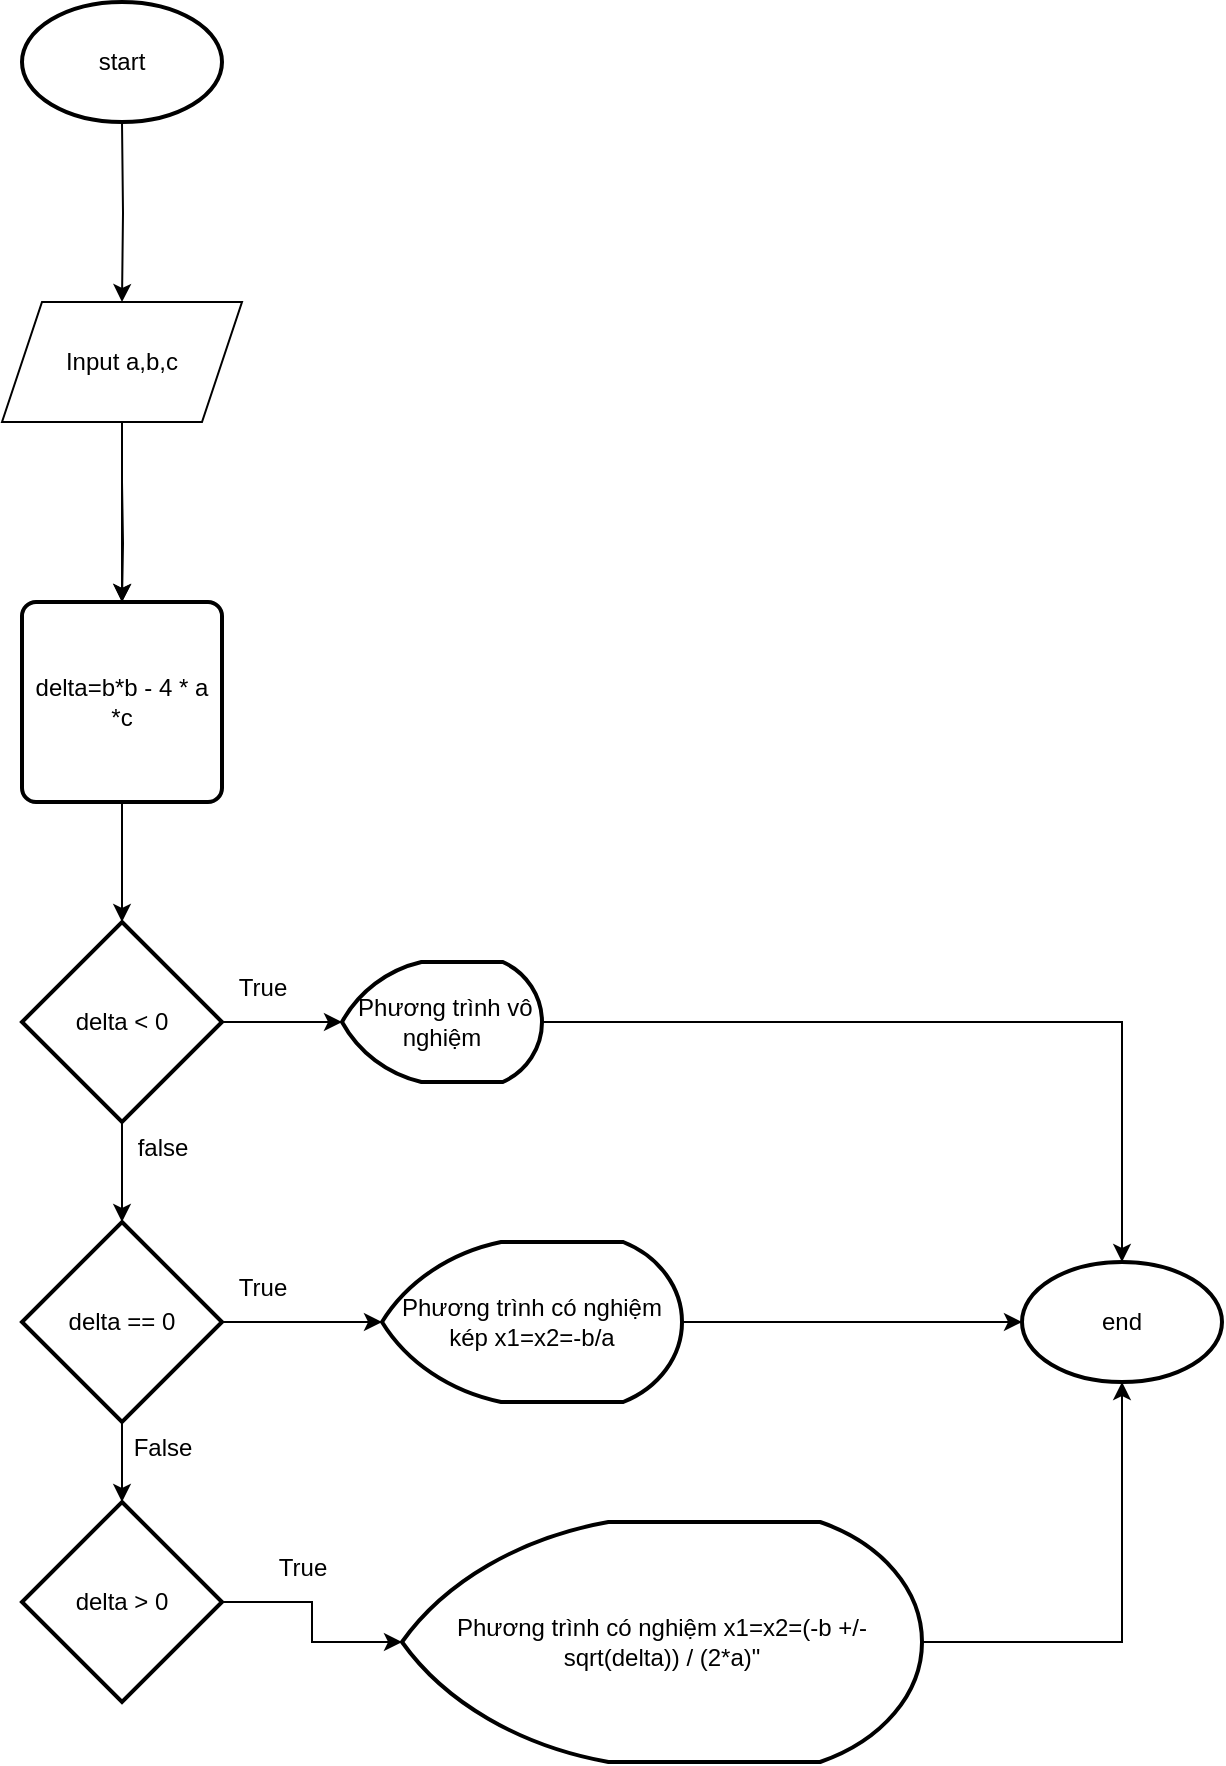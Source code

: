 <mxfile version="25.0.3">
  <diagram id="C5RBs43oDa-KdzZeNtuy" name="Page-1">
    <mxGraphModel dx="1009" dy="619" grid="1" gridSize="10" guides="1" tooltips="1" connect="1" arrows="1" fold="1" page="1" pageScale="1" pageWidth="827" pageHeight="1169" math="0" shadow="0">
      <root>
        <mxCell id="WIyWlLk6GJQsqaUBKTNV-0" />
        <mxCell id="WIyWlLk6GJQsqaUBKTNV-1" parent="WIyWlLk6GJQsqaUBKTNV-0" />
        <mxCell id="ICIlq7ei2oUqExQS0pTp-1" style="edgeStyle=orthogonalEdgeStyle;rounded=0;orthogonalLoop=1;jettySize=auto;html=1;entryX=0.5;entryY=0;entryDx=0;entryDy=0;" parent="WIyWlLk6GJQsqaUBKTNV-1" target="bHjJD3vWhbEjWp8vi1Ca-0" edge="1">
          <mxGeometry relative="1" as="geometry">
            <mxPoint x="140" y="200" as="targetPoint" />
            <mxPoint x="140" y="120" as="sourcePoint" />
          </mxGeometry>
        </mxCell>
        <mxCell id="ICIlq7ei2oUqExQS0pTp-3" style="edgeStyle=orthogonalEdgeStyle;rounded=0;orthogonalLoop=1;jettySize=auto;html=1;" parent="WIyWlLk6GJQsqaUBKTNV-1" target="ICIlq7ei2oUqExQS0pTp-4" edge="1">
          <mxGeometry relative="1" as="geometry">
            <mxPoint x="140" y="360" as="targetPoint" />
            <mxPoint x="140" y="300" as="sourcePoint" />
          </mxGeometry>
        </mxCell>
        <mxCell id="ICIlq7ei2oUqExQS0pTp-5" style="edgeStyle=orthogonalEdgeStyle;rounded=0;orthogonalLoop=1;jettySize=auto;html=1;" parent="WIyWlLk6GJQsqaUBKTNV-1" source="ICIlq7ei2oUqExQS0pTp-4" target="ICIlq7ei2oUqExQS0pTp-6" edge="1">
          <mxGeometry relative="1" as="geometry">
            <mxPoint x="140" y="520" as="targetPoint" />
          </mxGeometry>
        </mxCell>
        <mxCell id="ICIlq7ei2oUqExQS0pTp-4" value="delta=b*b - 4 * a *c" style="rounded=1;whiteSpace=wrap;html=1;absoluteArcSize=1;arcSize=14;strokeWidth=2;" parent="WIyWlLk6GJQsqaUBKTNV-1" vertex="1">
          <mxGeometry x="90" y="360" width="100" height="100" as="geometry" />
        </mxCell>
        <mxCell id="ICIlq7ei2oUqExQS0pTp-7" style="edgeStyle=orthogonalEdgeStyle;rounded=0;orthogonalLoop=1;jettySize=auto;html=1;" parent="WIyWlLk6GJQsqaUBKTNV-1" source="ICIlq7ei2oUqExQS0pTp-6" target="ICIlq7ei2oUqExQS0pTp-8" edge="1">
          <mxGeometry relative="1" as="geometry">
            <mxPoint x="280" y="570" as="targetPoint" />
          </mxGeometry>
        </mxCell>
        <mxCell id="ICIlq7ei2oUqExQS0pTp-10" style="edgeStyle=orthogonalEdgeStyle;rounded=0;orthogonalLoop=1;jettySize=auto;html=1;" parent="WIyWlLk6GJQsqaUBKTNV-1" source="ICIlq7ei2oUqExQS0pTp-6" target="ICIlq7ei2oUqExQS0pTp-11" edge="1">
          <mxGeometry relative="1" as="geometry">
            <mxPoint x="140" y="680" as="targetPoint" />
          </mxGeometry>
        </mxCell>
        <mxCell id="ICIlq7ei2oUqExQS0pTp-6" value="delta &amp;lt; 0" style="strokeWidth=2;html=1;shape=mxgraph.flowchart.decision;whiteSpace=wrap;" parent="WIyWlLk6GJQsqaUBKTNV-1" vertex="1">
          <mxGeometry x="90" y="520" width="100" height="100" as="geometry" />
        </mxCell>
        <mxCell id="ICIlq7ei2oUqExQS0pTp-22" style="edgeStyle=orthogonalEdgeStyle;rounded=0;orthogonalLoop=1;jettySize=auto;html=1;entryX=0.5;entryY=0;entryDx=0;entryDy=0;entryPerimeter=0;" parent="WIyWlLk6GJQsqaUBKTNV-1" source="ICIlq7ei2oUqExQS0pTp-8" target="bHjJD3vWhbEjWp8vi1Ca-3" edge="1">
          <mxGeometry relative="1" as="geometry">
            <mxPoint x="620" y="670" as="targetPoint" />
          </mxGeometry>
        </mxCell>
        <mxCell id="ICIlq7ei2oUqExQS0pTp-8" value="&amp;nbsp;Phương trình vô nghiệm" style="strokeWidth=2;html=1;shape=mxgraph.flowchart.display;whiteSpace=wrap;" parent="WIyWlLk6GJQsqaUBKTNV-1" vertex="1">
          <mxGeometry x="250" y="540" width="100" height="60" as="geometry" />
        </mxCell>
        <mxCell id="ICIlq7ei2oUqExQS0pTp-9" value="True" style="text;html=1;align=center;verticalAlign=middle;resizable=0;points=[];autosize=1;strokeColor=none;fillColor=none;" parent="WIyWlLk6GJQsqaUBKTNV-1" vertex="1">
          <mxGeometry x="185" y="538" width="50" height="30" as="geometry" />
        </mxCell>
        <mxCell id="ICIlq7ei2oUqExQS0pTp-13" style="edgeStyle=orthogonalEdgeStyle;rounded=0;orthogonalLoop=1;jettySize=auto;html=1;" parent="WIyWlLk6GJQsqaUBKTNV-1" source="ICIlq7ei2oUqExQS0pTp-11" target="ICIlq7ei2oUqExQS0pTp-14" edge="1">
          <mxGeometry relative="1" as="geometry">
            <mxPoint x="240" y="720" as="targetPoint" />
          </mxGeometry>
        </mxCell>
        <mxCell id="ICIlq7ei2oUqExQS0pTp-16" style="edgeStyle=orthogonalEdgeStyle;rounded=0;orthogonalLoop=1;jettySize=auto;html=1;" parent="WIyWlLk6GJQsqaUBKTNV-1" source="ICIlq7ei2oUqExQS0pTp-11" target="ICIlq7ei2oUqExQS0pTp-17" edge="1">
          <mxGeometry relative="1" as="geometry">
            <mxPoint x="140" y="840" as="targetPoint" />
          </mxGeometry>
        </mxCell>
        <mxCell id="ICIlq7ei2oUqExQS0pTp-11" value="delta == 0" style="strokeWidth=2;html=1;shape=mxgraph.flowchart.decision;whiteSpace=wrap;" parent="WIyWlLk6GJQsqaUBKTNV-1" vertex="1">
          <mxGeometry x="90" y="670" width="100" height="100" as="geometry" />
        </mxCell>
        <mxCell id="ICIlq7ei2oUqExQS0pTp-12" value="false" style="text;html=1;align=center;verticalAlign=middle;resizable=0;points=[];autosize=1;strokeColor=none;fillColor=none;" parent="WIyWlLk6GJQsqaUBKTNV-1" vertex="1">
          <mxGeometry x="135" y="618" width="50" height="30" as="geometry" />
        </mxCell>
        <mxCell id="ICIlq7ei2oUqExQS0pTp-14" value="Phương trình có nghiệm kép x1=x2=-b/a" style="strokeWidth=2;html=1;shape=mxgraph.flowchart.display;whiteSpace=wrap;" parent="WIyWlLk6GJQsqaUBKTNV-1" vertex="1">
          <mxGeometry x="270" y="680" width="150" height="80" as="geometry" />
        </mxCell>
        <mxCell id="ICIlq7ei2oUqExQS0pTp-15" value="True" style="text;html=1;align=center;verticalAlign=middle;resizable=0;points=[];autosize=1;strokeColor=none;fillColor=none;" parent="WIyWlLk6GJQsqaUBKTNV-1" vertex="1">
          <mxGeometry x="185" y="688" width="50" height="30" as="geometry" />
        </mxCell>
        <mxCell id="ICIlq7ei2oUqExQS0pTp-18" style="edgeStyle=orthogonalEdgeStyle;rounded=0;orthogonalLoop=1;jettySize=auto;html=1;" parent="WIyWlLk6GJQsqaUBKTNV-1" source="ICIlq7ei2oUqExQS0pTp-17" target="ICIlq7ei2oUqExQS0pTp-19" edge="1">
          <mxGeometry relative="1" as="geometry">
            <mxPoint x="270" y="860" as="targetPoint" />
          </mxGeometry>
        </mxCell>
        <mxCell id="ICIlq7ei2oUqExQS0pTp-17" value="delta &amp;gt; 0" style="strokeWidth=2;html=1;shape=mxgraph.flowchart.decision;whiteSpace=wrap;" parent="WIyWlLk6GJQsqaUBKTNV-1" vertex="1">
          <mxGeometry x="90" y="810" width="100" height="100" as="geometry" />
        </mxCell>
        <mxCell id="ICIlq7ei2oUqExQS0pTp-19" value="Phương trình có nghiệm x1=x2=(-b +/- sqrt(delta)) / (2*a)&quot;" style="strokeWidth=2;html=1;shape=mxgraph.flowchart.display;whiteSpace=wrap;" parent="WIyWlLk6GJQsqaUBKTNV-1" vertex="1">
          <mxGeometry x="280" y="820" width="260" height="120" as="geometry" />
        </mxCell>
        <mxCell id="ICIlq7ei2oUqExQS0pTp-20" value="True" style="text;html=1;align=center;verticalAlign=middle;resizable=0;points=[];autosize=1;strokeColor=none;fillColor=none;" parent="WIyWlLk6GJQsqaUBKTNV-1" vertex="1">
          <mxGeometry x="205" y="828" width="50" height="30" as="geometry" />
        </mxCell>
        <mxCell id="ICIlq7ei2oUqExQS0pTp-21" value="False" style="text;html=1;align=center;verticalAlign=middle;resizable=0;points=[];autosize=1;strokeColor=none;fillColor=none;" parent="WIyWlLk6GJQsqaUBKTNV-1" vertex="1">
          <mxGeometry x="135" y="768" width="50" height="30" as="geometry" />
        </mxCell>
        <mxCell id="ICIlq7ei2oUqExQS0pTp-24" style="edgeStyle=orthogonalEdgeStyle;rounded=0;orthogonalLoop=1;jettySize=auto;html=1;entryX=0;entryY=0.5;entryDx=0;entryDy=0;entryPerimeter=0;" parent="WIyWlLk6GJQsqaUBKTNV-1" source="ICIlq7ei2oUqExQS0pTp-14" target="bHjJD3vWhbEjWp8vi1Ca-3" edge="1">
          <mxGeometry relative="1" as="geometry">
            <mxPoint x="570" y="720" as="targetPoint" />
          </mxGeometry>
        </mxCell>
        <mxCell id="ICIlq7ei2oUqExQS0pTp-25" style="edgeStyle=orthogonalEdgeStyle;rounded=0;orthogonalLoop=1;jettySize=auto;html=1;entryX=0.5;entryY=1;entryDx=0;entryDy=0;entryPerimeter=0;" parent="WIyWlLk6GJQsqaUBKTNV-1" source="ICIlq7ei2oUqExQS0pTp-19" target="bHjJD3vWhbEjWp8vi1Ca-3" edge="1">
          <mxGeometry relative="1" as="geometry">
            <mxPoint x="620" y="770" as="targetPoint" />
          </mxGeometry>
        </mxCell>
        <mxCell id="bHjJD3vWhbEjWp8vi1Ca-1" style="edgeStyle=orthogonalEdgeStyle;rounded=0;orthogonalLoop=1;jettySize=auto;html=1;entryX=0.5;entryY=0;entryDx=0;entryDy=0;" edge="1" parent="WIyWlLk6GJQsqaUBKTNV-1" source="bHjJD3vWhbEjWp8vi1Ca-0" target="ICIlq7ei2oUqExQS0pTp-4">
          <mxGeometry relative="1" as="geometry" />
        </mxCell>
        <mxCell id="bHjJD3vWhbEjWp8vi1Ca-0" value="Input a,b,c" style="shape=parallelogram;perimeter=parallelogramPerimeter;whiteSpace=wrap;html=1;fixedSize=1;" vertex="1" parent="WIyWlLk6GJQsqaUBKTNV-1">
          <mxGeometry x="80" y="210" width="120" height="60" as="geometry" />
        </mxCell>
        <mxCell id="bHjJD3vWhbEjWp8vi1Ca-2" value="start" style="strokeWidth=2;html=1;shape=mxgraph.flowchart.start_1;whiteSpace=wrap;" vertex="1" parent="WIyWlLk6GJQsqaUBKTNV-1">
          <mxGeometry x="90" y="60" width="100" height="60" as="geometry" />
        </mxCell>
        <mxCell id="bHjJD3vWhbEjWp8vi1Ca-3" value="end" style="strokeWidth=2;html=1;shape=mxgraph.flowchart.start_1;whiteSpace=wrap;" vertex="1" parent="WIyWlLk6GJQsqaUBKTNV-1">
          <mxGeometry x="590" y="690" width="100" height="60" as="geometry" />
        </mxCell>
      </root>
    </mxGraphModel>
  </diagram>
</mxfile>
